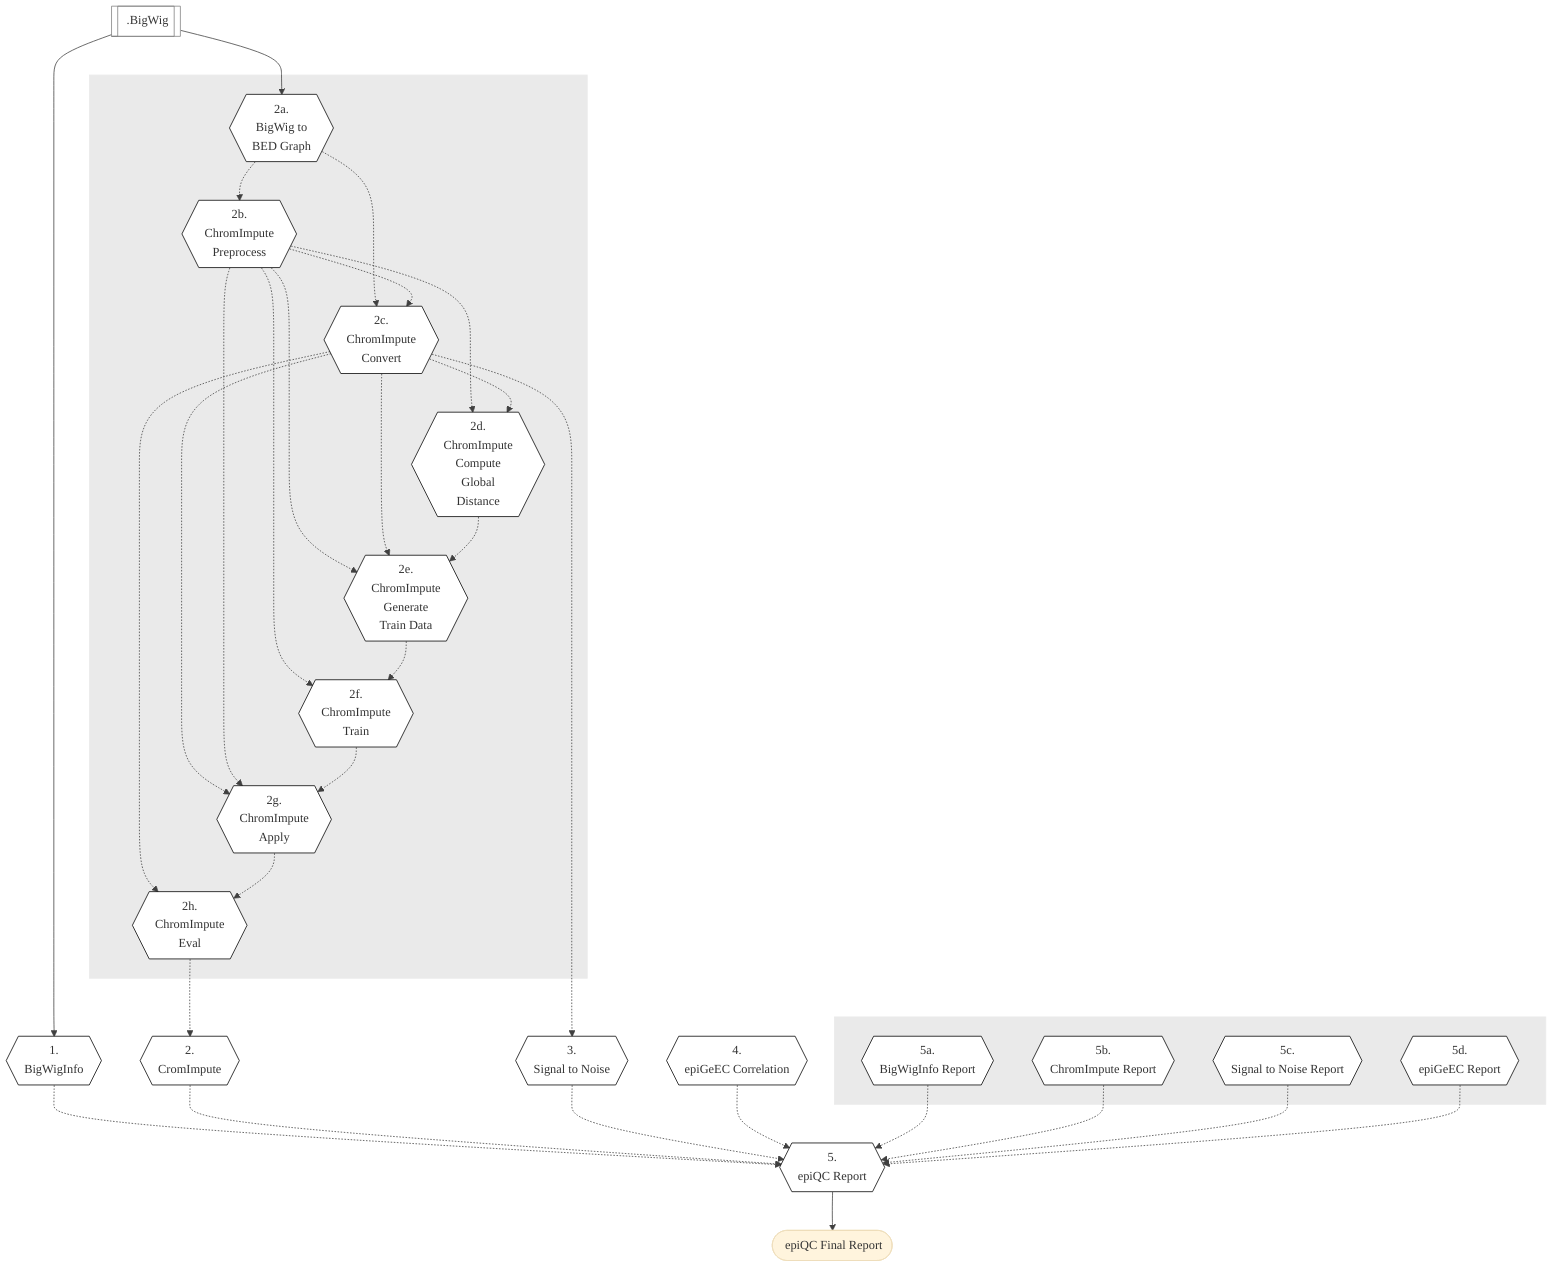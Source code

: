 %%{init: {'theme': 'base', 'themeVariables': { 'lineColor': '#404040'}, 'fontFamily': 'Montserrat', 'fontSize': 10}}%%

        %% GenPipes Schema for epiqc.py
        %% Ref: https://bitbucket.org/mugqic/genpipes/src/master/pipelines/epiqc/
        %% Author Shaloo Shalini <shalz@hotmail.com>

        graph TD
          InputBW[[fa:fa-file-archive-o .BigWig]]
          Node1{{ 1. <br/> BigWigInfo }}:::nodefill
          Node2{{ 2. <br/> CromImpute }}:::nodefill
          Node2a{{ 2a. <br/> BigWig to <br/> BED Graph }}:::nodefill
          Node2b{{ 2b. <br/> ChromImpute <br/> Preprocess }}:::nodefill
          Node2c{{ 2c. <br/> ChromImpute <br/> Convert }}:::nodefill
          Node2d{{ 2d. <br/> ChromImpute <br/> Compute <br/> Global <br/> Distance }}:::nodefill
          Node2e{{ 2e. <br/> ChromImpute <br/> Generate <br/> Train Data }}:::nodefill
          Node2f{{ 2f. <br/> ChromImpute <br/> Train }}:::nodefill
          Node2g{{ 2g. <br/> ChromImpute <br/> Apply }}:::nodefill
          Node2h{{ 2h. <br/> ChromImpute <br/> Eval }}:::nodefill
          Node3{{ 3. <br/> Signal to Noise }}:::nodefill
          Node4{{ 4. <br/> epiGeEC Correlation }}:::nodefill
          Node5{{ 5. <br/> epiQC Report }}:::nodefill
          Node5a{{ 5a. <br/> BigWigInfo Report }}:::nodefill
          Node5b{{ 5b. <br/> ChromImpute Report }}:::nodefill
          Node5c{{ 5c. <br/> Signal to Noise Report }}:::nodefill
          Node5d{{ 5d. <br/> epiGeEC Report }}:::nodefill
          Output([fa:fa-sticky-note-o epiQC Final Report ])

          InputBW --> Node1 & Node2a
          Node1 & Node2 & Node3 & Node4 -.-> Node5
          Node2h -.-> Node2
          Node2a -.-> Node2b & Node2c
          Node2b -.-> Node2c -.-> Node2g
          Node2b & Node2c -.-> Node2d
          Node2b & Node2c & Node2d -.-> Node2e
          Node2b -.-> Node2g & Node2f
          Node2e -.-> Node2f -.-> Node2g
          Node2c & Node2g -.-> Node2h
          Node2c -.-> Node3
          Node5a & Node5b & Node5c & Node5d -.-> Node5

          Node5 --> Output

          subgraph cisubs[" "]
            Node2a
            Node2b
            Node2c
            Node2d
            Node2e
            Node2f
            Node2g
            Node2h
          end

          subgraph repsubs[" "]
            Node5a
            Node5b
            Node5c
            Node5d
          end

          classDef inputfill fill:#ffffff,stroke:gray,stroke-width:1px
          classDef nodefill fill:#ffffff,stroke:black,stroke-width:1px
          classDef whiterect fill:#eaeaea,stroke:#eaeaea

          class InputBW inputfill
          class cisubs whiterect
          class repsubs whiterect